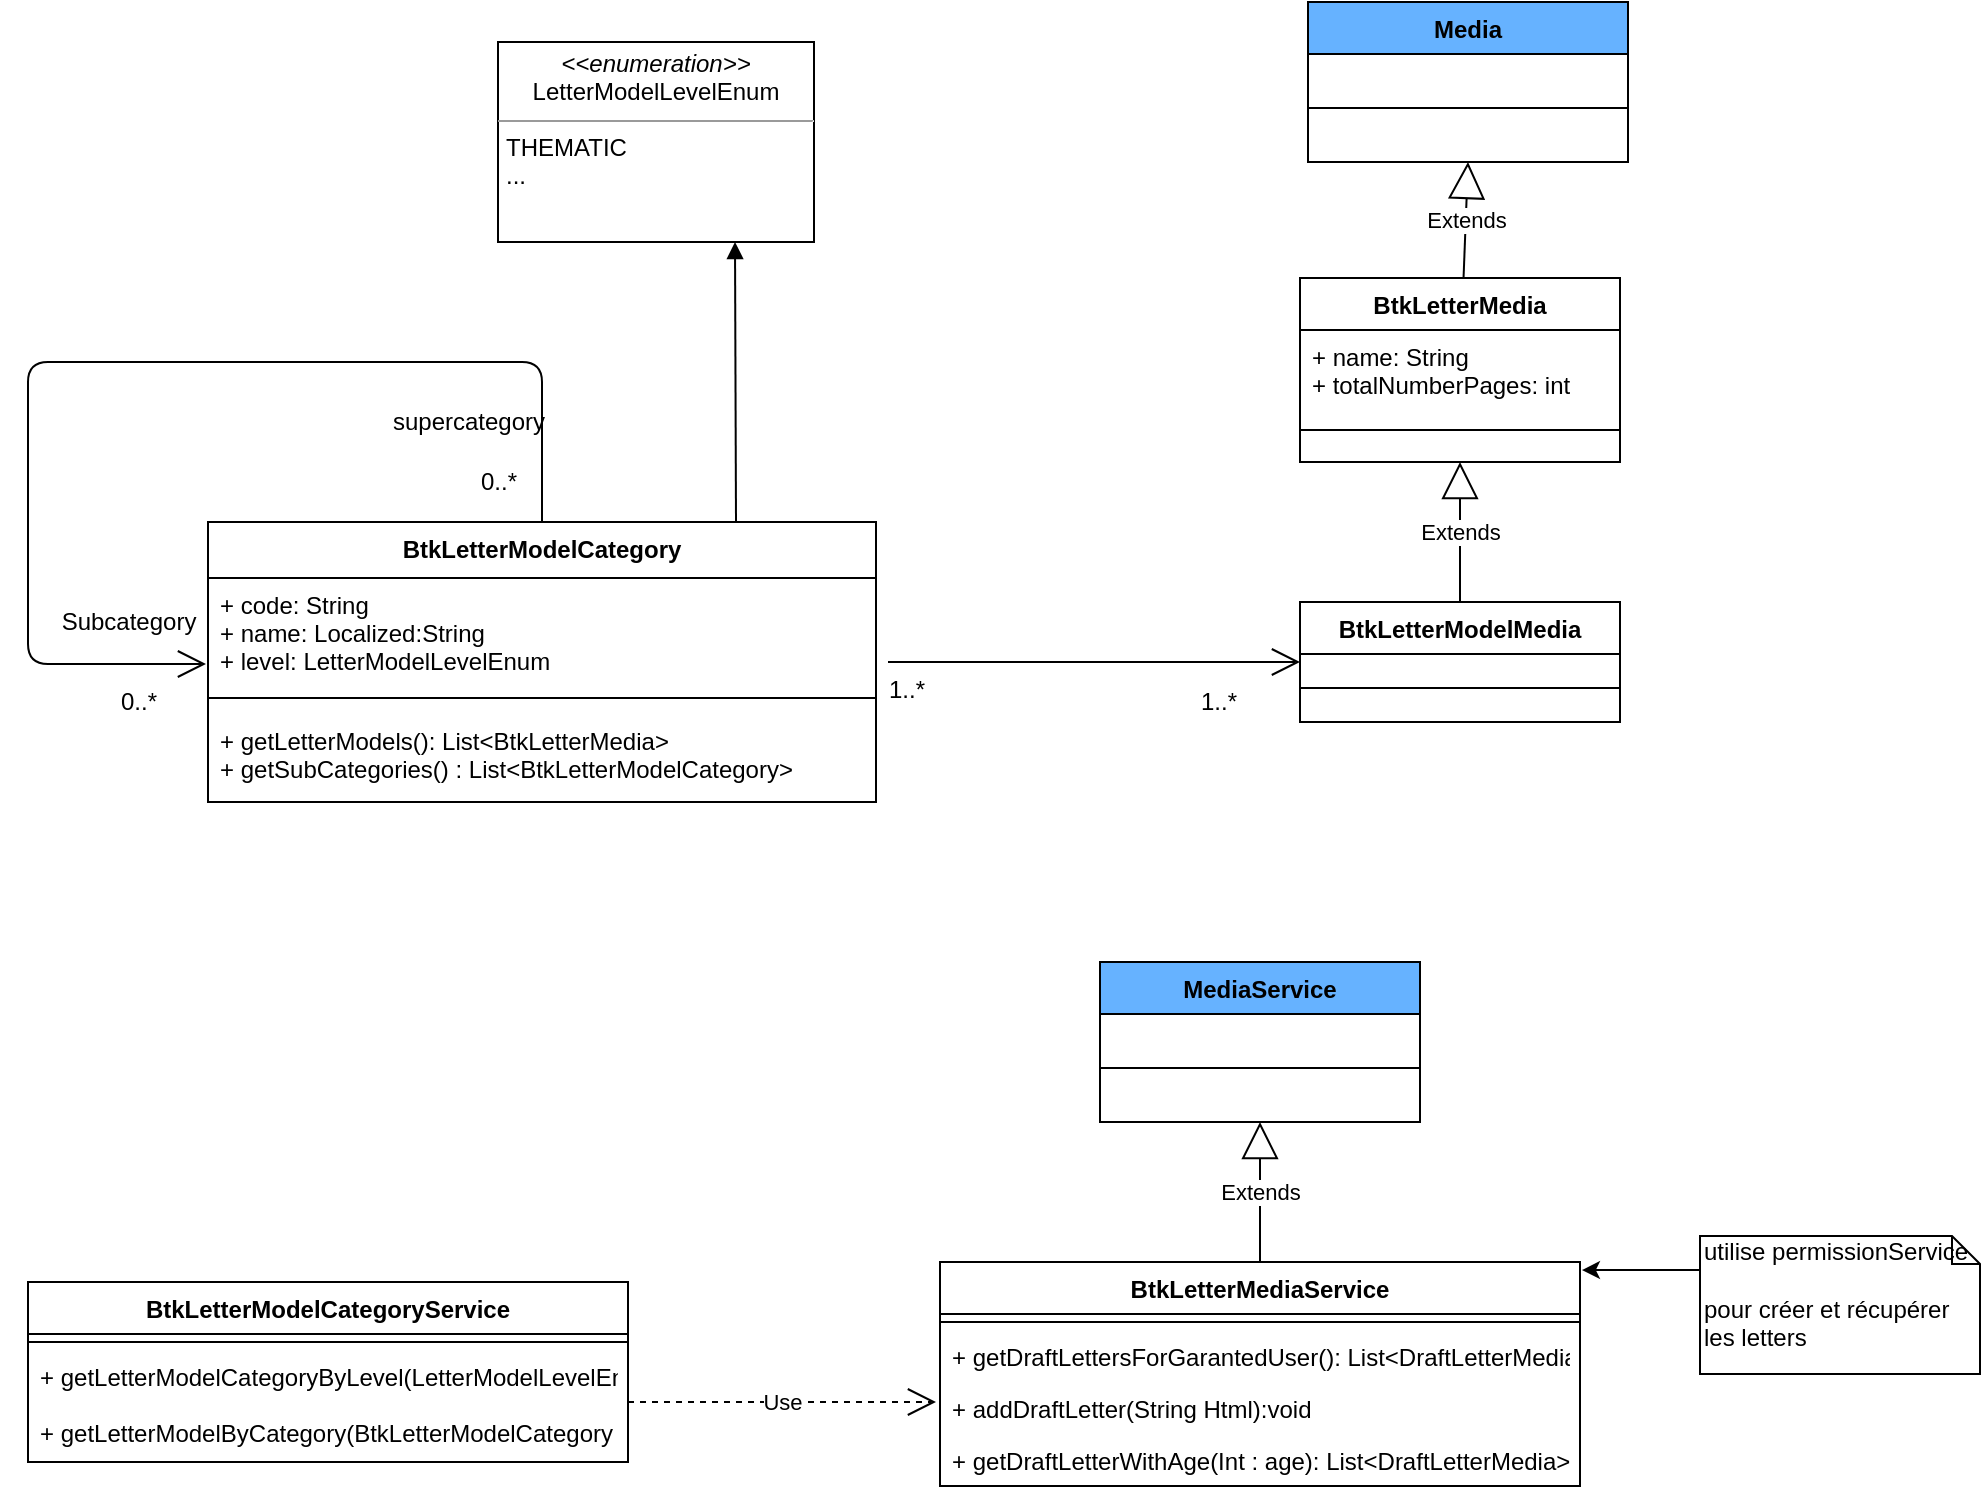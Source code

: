 <mxfile version="12.3.6" type="github" pages="1">
  <diagram name="Page-1" id="929967ad-93f9-6ef4-fab6-5d389245f69c">
    <mxGraphModel dx="1422" dy="772" grid="1" gridSize="10" guides="1" tooltips="1" connect="1" arrows="1" fold="1" page="1" pageScale="1.5" pageWidth="1169" pageHeight="826" background="none" math="0" shadow="0">
      <root>
        <mxCell id="0" style=";html=1;"/>
        <mxCell id="1" style=";html=1;" parent="0"/>
        <mxCell id="jWcVo7mUxsI8oJ3FVtmY-5" value="BtkLetterModelCategory" style="swimlane;fontStyle=1;align=center;verticalAlign=top;childLayout=stackLayout;horizontal=1;startSize=28;horizontalStack=0;resizeParent=1;resizeParentMax=0;resizeLast=0;collapsible=1;marginBottom=0;" parent="1" vertex="1">
          <mxGeometry x="250" y="500" width="334" height="140" as="geometry">
            <mxRectangle x="150" y="340" width="170" height="28" as="alternateBounds"/>
          </mxGeometry>
        </mxCell>
        <mxCell id="jWcVo7mUxsI8oJ3FVtmY-6" value="+ code: String&#xa;+ name: Localized:String&#xa;+ level: LetterModelLevelEnum&#xa;" style="text;strokeColor=none;fillColor=none;align=left;verticalAlign=top;spacingLeft=4;spacingRight=4;overflow=hidden;rotatable=0;points=[[0,0.5],[1,0.5]];portConstraint=eastwest;" parent="jWcVo7mUxsI8oJ3FVtmY-5" vertex="1">
          <mxGeometry y="28" width="334" height="52" as="geometry"/>
        </mxCell>
        <mxCell id="jWcVo7mUxsI8oJ3FVtmY-7" value="" style="line;strokeWidth=1;fillColor=none;align=left;verticalAlign=middle;spacingTop=-1;spacingLeft=3;spacingRight=3;rotatable=0;labelPosition=right;points=[];portConstraint=eastwest;" parent="jWcVo7mUxsI8oJ3FVtmY-5" vertex="1">
          <mxGeometry y="80" width="334" height="16" as="geometry"/>
        </mxCell>
        <mxCell id="jWcVo7mUxsI8oJ3FVtmY-17" value="+ getLetterModels(): List&lt;BtkLetterMedia&gt;&#xa;+ getSubCategories() : List&lt;BtkLetterModelCategory&gt;" style="text;strokeColor=none;fillColor=none;align=left;verticalAlign=top;spacingLeft=4;spacingRight=4;overflow=hidden;rotatable=0;points=[[0,0.5],[1,0.5]];portConstraint=eastwest;" parent="jWcVo7mUxsI8oJ3FVtmY-5" vertex="1">
          <mxGeometry y="96" width="334" height="44" as="geometry"/>
        </mxCell>
        <mxCell id="jWcVo7mUxsI8oJ3FVtmY-65" value="" style="endArrow=open;endFill=1;endSize=12;html=1;entryX=-0.003;entryY=0.827;entryDx=0;entryDy=0;entryPerimeter=0;exitX=0.5;exitY=0;exitDx=0;exitDy=0;" parent="jWcVo7mUxsI8oJ3FVtmY-5" source="jWcVo7mUxsI8oJ3FVtmY-5" target="jWcVo7mUxsI8oJ3FVtmY-6" edge="1">
          <mxGeometry width="160" relative="1" as="geometry">
            <mxPoint x="-80" y="-120" as="sourcePoint"/>
            <mxPoint x="80" y="-120" as="targetPoint"/>
            <Array as="points">
              <mxPoint x="167" y="-80"/>
              <mxPoint x="-90" y="-80"/>
              <mxPoint x="-90" y="71"/>
            </Array>
          </mxGeometry>
        </mxCell>
        <mxCell id="jWcVo7mUxsI8oJ3FVtmY-21" value="BtkLetterMedia" style="swimlane;fontStyle=1;align=center;verticalAlign=top;childLayout=stackLayout;horizontal=1;startSize=26;horizontalStack=0;resizeParent=1;resizeParentMax=0;resizeLast=0;collapsible=1;marginBottom=0;" parent="1" vertex="1">
          <mxGeometry x="796" y="378" width="160" height="92" as="geometry"/>
        </mxCell>
        <mxCell id="jWcVo7mUxsI8oJ3FVtmY-22" value="+ name: String&#xa;+ totalNumberPages: int" style="text;strokeColor=none;fillColor=none;align=left;verticalAlign=top;spacingLeft=4;spacingRight=4;overflow=hidden;rotatable=0;points=[[0,0.5],[1,0.5]];portConstraint=eastwest;" parent="jWcVo7mUxsI8oJ3FVtmY-21" vertex="1">
          <mxGeometry y="26" width="160" height="34" as="geometry"/>
        </mxCell>
        <mxCell id="jWcVo7mUxsI8oJ3FVtmY-23" value="" style="line;strokeWidth=1;fillColor=none;align=left;verticalAlign=middle;spacingTop=-1;spacingLeft=3;spacingRight=3;rotatable=0;labelPosition=right;points=[];portConstraint=eastwest;" parent="jWcVo7mUxsI8oJ3FVtmY-21" vertex="1">
          <mxGeometry y="60" width="160" height="32" as="geometry"/>
        </mxCell>
        <mxCell id="jWcVo7mUxsI8oJ3FVtmY-26" value="BtkLetterModelMedia" style="swimlane;fontStyle=1;align=center;verticalAlign=top;childLayout=stackLayout;horizontal=1;startSize=26;horizontalStack=0;resizeParent=1;resizeParentMax=0;resizeLast=0;collapsible=1;marginBottom=0;" parent="1" vertex="1">
          <mxGeometry x="796" y="540" width="160" height="60" as="geometry"/>
        </mxCell>
        <mxCell id="jWcVo7mUxsI8oJ3FVtmY-28" value="" style="line;strokeWidth=1;fillColor=none;align=left;verticalAlign=middle;spacingTop=-1;spacingLeft=3;spacingRight=3;rotatable=0;labelPosition=right;points=[];portConstraint=eastwest;" parent="jWcVo7mUxsI8oJ3FVtmY-26" vertex="1">
          <mxGeometry y="26" width="160" height="34" as="geometry"/>
        </mxCell>
        <mxCell id="jWcVo7mUxsI8oJ3FVtmY-30" value="Extends" style="endArrow=block;endSize=16;endFill=0;html=1;entryX=0.5;entryY=1;entryDx=0;entryDy=0;exitX=0.5;exitY=0;exitDx=0;exitDy=0;" parent="1" source="jWcVo7mUxsI8oJ3FVtmY-26" target="jWcVo7mUxsI8oJ3FVtmY-21" edge="1">
          <mxGeometry width="160" relative="1" as="geometry">
            <mxPoint x="880" y="530" as="sourcePoint"/>
            <mxPoint x="920" y="480" as="targetPoint"/>
            <Array as="points"/>
            <mxPoint as="offset"/>
          </mxGeometry>
        </mxCell>
        <mxCell id="jWcVo7mUxsI8oJ3FVtmY-31" value="Media" style="swimlane;fontStyle=1;align=center;verticalAlign=top;childLayout=stackLayout;horizontal=1;startSize=26;horizontalStack=0;resizeParent=1;resizeParentMax=0;resizeLast=0;collapsible=1;marginBottom=0;fillColor=#66B2FF;" parent="1" vertex="1">
          <mxGeometry x="800" y="240" width="160" height="80" as="geometry"/>
        </mxCell>
        <mxCell id="jWcVo7mUxsI8oJ3FVtmY-33" value="" style="line;strokeWidth=1;fillColor=none;align=left;verticalAlign=middle;spacingTop=-1;spacingLeft=3;spacingRight=3;rotatable=0;labelPosition=right;points=[];portConstraint=eastwest;" parent="jWcVo7mUxsI8oJ3FVtmY-31" vertex="1">
          <mxGeometry y="26" width="160" height="54" as="geometry"/>
        </mxCell>
        <mxCell id="jWcVo7mUxsI8oJ3FVtmY-35" value="Extends" style="endArrow=block;endSize=16;endFill=0;html=1;entryX=0.5;entryY=1;entryDx=0;entryDy=0;" parent="1" source="jWcVo7mUxsI8oJ3FVtmY-21" target="jWcVo7mUxsI8oJ3FVtmY-31" edge="1">
          <mxGeometry width="160" relative="1" as="geometry">
            <mxPoint x="884" y="350" as="sourcePoint"/>
            <mxPoint x="884" y="270" as="targetPoint"/>
          </mxGeometry>
        </mxCell>
        <mxCell id="jWcVo7mUxsI8oJ3FVtmY-48" value="Subcategory" style="text;html=1;align=center;verticalAlign=middle;resizable=0;points=[];;autosize=1;" parent="1" vertex="1">
          <mxGeometry x="170" y="540" width="80" height="20" as="geometry"/>
        </mxCell>
        <mxCell id="jWcVo7mUxsI8oJ3FVtmY-49" value="supercategory" style="text;html=1;align=center;verticalAlign=middle;resizable=0;points=[];;autosize=1;" parent="1" vertex="1">
          <mxGeometry x="335" y="440" width="90" height="20" as="geometry"/>
        </mxCell>
        <mxCell id="jWcVo7mUxsI8oJ3FVtmY-56" value="0..*" style="text;html=1;align=center;verticalAlign=middle;resizable=0;points=[];;autosize=1;" parent="1" vertex="1">
          <mxGeometry x="380" y="470" width="30" height="20" as="geometry"/>
        </mxCell>
        <mxCell id="jWcVo7mUxsI8oJ3FVtmY-57" value="0..*" style="text;html=1;align=center;verticalAlign=middle;resizable=0;points=[];;autosize=1;" parent="1" vertex="1">
          <mxGeometry x="200" y="580" width="30" height="20" as="geometry"/>
        </mxCell>
        <mxCell id="jWcVo7mUxsI8oJ3FVtmY-61" value="1..*" style="text;html=1;align=center;verticalAlign=middle;resizable=0;points=[];;autosize=1;" parent="1" vertex="1">
          <mxGeometry x="740" y="580" width="30" height="20" as="geometry"/>
        </mxCell>
        <mxCell id="jWcVo7mUxsI8oJ3FVtmY-62" value="1..*" style="text;html=1;align=center;verticalAlign=middle;resizable=0;points=[];;autosize=1;" parent="1" vertex="1">
          <mxGeometry x="584" y="574" width="30" height="20" as="geometry"/>
        </mxCell>
        <mxCell id="jWcVo7mUxsI8oJ3FVtmY-64" value="" style="endArrow=open;endFill=1;endSize=12;html=1;entryX=0;entryY=0.5;entryDx=0;entryDy=0;" parent="1" target="jWcVo7mUxsI8oJ3FVtmY-26" edge="1">
          <mxGeometry width="160" relative="1" as="geometry">
            <mxPoint x="590" y="570" as="sourcePoint"/>
            <mxPoint x="804" y="440" as="targetPoint"/>
          </mxGeometry>
        </mxCell>
        <mxCell id="Nr442_mOs_auds5EHOVV-3" value="Extends" style="endArrow=block;endSize=16;endFill=0;html=1;entryX=0.5;entryY=1;entryDx=0;entryDy=0;exitX=0.5;exitY=0;exitDx=0;exitDy=0;" parent="1" source="Nr442_mOs_auds5EHOVV-4" edge="1">
          <mxGeometry width="160" relative="1" as="geometry">
            <mxPoint x="706" y="790" as="sourcePoint"/>
            <mxPoint x="776" y="800" as="targetPoint"/>
          </mxGeometry>
        </mxCell>
        <mxCell id="Nr442_mOs_auds5EHOVV-4" value="BtkLetterMediaService" style="swimlane;fontStyle=1;align=center;verticalAlign=top;childLayout=stackLayout;horizontal=1;startSize=26;horizontalStack=0;resizeParent=1;resizeParentMax=0;resizeLast=0;collapsible=1;marginBottom=0;" parent="1" vertex="1">
          <mxGeometry x="616" y="870" width="320" height="112" as="geometry"/>
        </mxCell>
        <mxCell id="Nr442_mOs_auds5EHOVV-5" value="" style="line;strokeWidth=1;fillColor=none;align=left;verticalAlign=middle;spacingTop=-1;spacingLeft=3;spacingRight=3;rotatable=0;labelPosition=right;points=[];portConstraint=eastwest;" parent="Nr442_mOs_auds5EHOVV-4" vertex="1">
          <mxGeometry y="26" width="320" height="8" as="geometry"/>
        </mxCell>
        <mxCell id="Nr442_mOs_auds5EHOVV-6" value="+ getDraftLettersForGarantedUser(): List&lt;DraftLetterMedia&gt;" style="text;strokeColor=none;fillColor=none;align=left;verticalAlign=top;spacingLeft=4;spacingRight=4;overflow=hidden;rotatable=0;points=[[0,0.5],[1,0.5]];portConstraint=eastwest;" parent="Nr442_mOs_auds5EHOVV-4" vertex="1">
          <mxGeometry y="34" width="320" height="26" as="geometry"/>
        </mxCell>
        <mxCell id="Nr442_mOs_auds5EHOVV-7" value="+ addDraftLetter(String Html):void" style="text;strokeColor=none;fillColor=none;align=left;verticalAlign=top;spacingLeft=4;spacingRight=4;overflow=hidden;rotatable=0;points=[[0,0.5],[1,0.5]];portConstraint=eastwest;" parent="Nr442_mOs_auds5EHOVV-4" vertex="1">
          <mxGeometry y="60" width="320" height="26" as="geometry"/>
        </mxCell>
        <mxCell id="Nr442_mOs_auds5EHOVV-8" value="+ getDraftLetterWithAge(Int : age): List&lt;DraftLetterMedia&gt;" style="text;strokeColor=none;fillColor=none;align=left;verticalAlign=top;spacingLeft=4;spacingRight=4;overflow=hidden;rotatable=0;points=[[0,0.5],[1,0.5]];portConstraint=eastwest;" parent="Nr442_mOs_auds5EHOVV-4" vertex="1">
          <mxGeometry y="86" width="320" height="26" as="geometry"/>
        </mxCell>
        <mxCell id="Nr442_mOs_auds5EHOVV-9" style="edgeStyle=orthogonalEdgeStyle;rounded=0;orthogonalLoop=1;jettySize=auto;html=1;exitX=0;exitY=0;exitDx=0;exitDy=0;exitPerimeter=0;entryX=1.003;entryY=0.036;entryDx=0;entryDy=0;entryPerimeter=0;" parent="1" source="Nr442_mOs_auds5EHOVV-10" target="Nr442_mOs_auds5EHOVV-4" edge="1">
          <mxGeometry relative="1" as="geometry">
            <Array as="points">
              <mxPoint x="996" y="874"/>
            </Array>
          </mxGeometry>
        </mxCell>
        <mxCell id="Nr442_mOs_auds5EHOVV-10" value="utilise permissionService&lt;br&gt;&lt;br&gt;pour créer et récupérer les letters" style="shape=note;whiteSpace=wrap;html=1;size=14;verticalAlign=top;align=left;spacingTop=-6;" parent="1" vertex="1">
          <mxGeometry x="996" y="857" width="140" height="69" as="geometry"/>
        </mxCell>
        <mxCell id="Nr442_mOs_auds5EHOVV-11" value="BtkLetterModelCategoryService" style="swimlane;fontStyle=1;align=center;verticalAlign=top;childLayout=stackLayout;horizontal=1;startSize=26;horizontalStack=0;resizeParent=1;resizeParentMax=0;resizeLast=0;collapsible=1;marginBottom=0;" parent="1" vertex="1">
          <mxGeometry x="160" y="880" width="300" height="90" as="geometry"/>
        </mxCell>
        <mxCell id="Nr442_mOs_auds5EHOVV-13" value="" style="line;strokeWidth=1;fillColor=none;align=left;verticalAlign=middle;spacingTop=-1;spacingLeft=3;spacingRight=3;rotatable=0;labelPosition=right;points=[];portConstraint=eastwest;" parent="Nr442_mOs_auds5EHOVV-11" vertex="1">
          <mxGeometry y="26" width="300" height="8" as="geometry"/>
        </mxCell>
        <mxCell id="Nr442_mOs_auds5EHOVV-14" value="+ getLetterModelCategoryByLevel(LetterModelLevelEnum level):List&lt;BtkLetterModelCategory&gt;&#xa;&#xa;+ getLetterModelByCategory(BtkLetterModelCategory category): List&lt;BtkLetterModelMedia&gt;&#xa;" style="text;strokeColor=none;fillColor=none;align=left;verticalAlign=top;spacingLeft=4;spacingRight=4;overflow=hidden;rotatable=0;points=[[0,0.5],[1,0.5]];portConstraint=eastwest;" parent="Nr442_mOs_auds5EHOVV-11" vertex="1">
          <mxGeometry y="34" width="300" height="56" as="geometry"/>
        </mxCell>
        <mxCell id="Nr442_mOs_auds5EHOVV-15" value="Use" style="endArrow=open;endSize=12;dashed=1;html=1;" parent="1" edge="1">
          <mxGeometry width="160" relative="1" as="geometry">
            <mxPoint x="460" y="940" as="sourcePoint"/>
            <mxPoint x="614" y="940" as="targetPoint"/>
          </mxGeometry>
        </mxCell>
        <mxCell id="Nr442_mOs_auds5EHOVV-16" value="MediaService" style="swimlane;fontStyle=1;align=center;verticalAlign=top;childLayout=stackLayout;horizontal=1;startSize=26;horizontalStack=0;resizeParent=1;resizeParentMax=0;resizeLast=0;collapsible=1;marginBottom=0;fillColor=#66B2FF;" parent="1" vertex="1">
          <mxGeometry x="696" y="720" width="160" height="80" as="geometry"/>
        </mxCell>
        <mxCell id="Nr442_mOs_auds5EHOVV-17" value="" style="line;strokeWidth=1;fillColor=none;align=left;verticalAlign=middle;spacingTop=-1;spacingLeft=3;spacingRight=3;rotatable=0;labelPosition=right;points=[];portConstraint=eastwest;" parent="Nr442_mOs_auds5EHOVV-16" vertex="1">
          <mxGeometry y="26" width="160" height="54" as="geometry"/>
        </mxCell>
        <mxCell id="Rz3IIt5uJxlUmd5bq5oW-7" value="&lt;p style=&quot;margin: 0px ; margin-top: 4px ; text-align: center&quot;&gt;&lt;i&gt;&amp;lt;&amp;lt;enumeration&amp;gt;&amp;gt;&lt;/i&gt;&lt;br&gt;&lt;span style=&quot;text-align: left&quot;&gt;LetterModelLevelEnum&lt;/span&gt;&lt;br&gt;&lt;/p&gt;&lt;hr size=&quot;1&quot;&gt;&lt;p style=&quot;margin: 0px ; margin-left: 4px&quot;&gt;THEMATIC&lt;br&gt;&lt;/p&gt;&lt;p style=&quot;margin: 0px ; margin-left: 4px&quot;&gt;...&lt;/p&gt;" style="verticalAlign=top;align=left;overflow=fill;fontSize=12;fontFamily=Helvetica;html=1;" vertex="1" parent="1">
          <mxGeometry x="395" y="260" width="158" height="100" as="geometry"/>
        </mxCell>
        <mxCell id="Rz3IIt5uJxlUmd5bq5oW-8" value="" style="endArrow=block;endFill=1;html=1;edgeStyle=orthogonalEdgeStyle;align=left;verticalAlign=top;entryX=0.75;entryY=1;entryDx=0;entryDy=0;" edge="1" parent="1" target="Rz3IIt5uJxlUmd5bq5oW-7">
          <mxGeometry x="-0.383" y="-69" relative="1" as="geometry">
            <mxPoint x="514" y="500" as="sourcePoint"/>
            <mxPoint x="670" y="489.5" as="targetPoint"/>
            <Array as="points">
              <mxPoint x="514" y="500"/>
            </Array>
            <mxPoint as="offset"/>
          </mxGeometry>
        </mxCell>
        <mxCell id="Rz3IIt5uJxlUmd5bq5oW-9" value="" style="resizable=0;html=1;align=left;verticalAlign=bottom;labelBackgroundColor=#ffffff;fontSize=10;" connectable="0" vertex="1" parent="Rz3IIt5uJxlUmd5bq5oW-8">
          <mxGeometry x="-1" relative="1" as="geometry">
            <mxPoint x="59" y="-50" as="offset"/>
          </mxGeometry>
        </mxCell>
      </root>
    </mxGraphModel>
  </diagram>
</mxfile>
